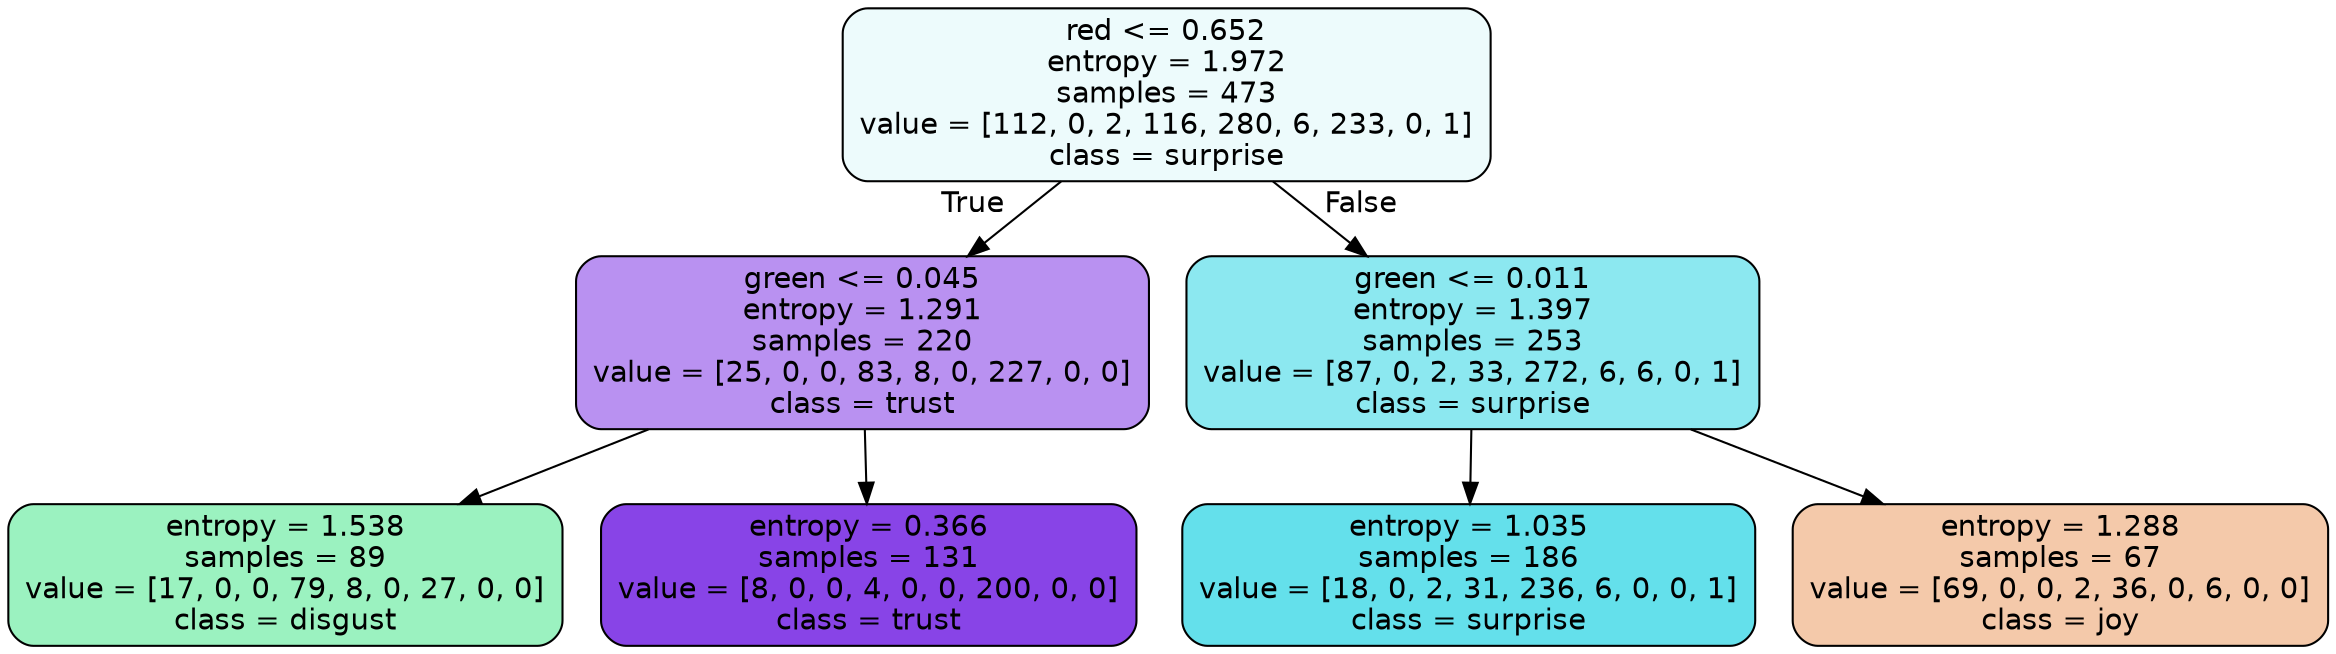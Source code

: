 digraph Tree {
node [shape=box, style="filled, rounded", color="black", fontname=helvetica] ;
edge [fontname=helvetica] ;
0 [label="red <= 0.652\nentropy = 1.972\nsamples = 473\nvalue = [112, 0, 2, 116, 280, 6, 233, 0, 1]\nclass = surprise", fillcolor="#39d7e517"] ;
1 [label="green <= 0.045\nentropy = 1.291\nsamples = 220\nvalue = [25, 0, 0, 83, 8, 0, 227, 0, 0]\nclass = trust", fillcolor="#8139e58d"] ;
0 -> 1 [labeldistance=2.5, labelangle=45, headlabel="True"] ;
2 [label="entropy = 1.538\nsamples = 89\nvalue = [17, 0, 0, 79, 8, 0, 27, 0, 0]\nclass = disgust", fillcolor="#39e58180"] ;
1 -> 2 ;
3 [label="entropy = 0.366\nsamples = 131\nvalue = [8, 0, 0, 4, 0, 0, 200, 0, 0]\nclass = trust", fillcolor="#8139e5f0"] ;
1 -> 3 ;
4 [label="green <= 0.011\nentropy = 1.397\nsamples = 253\nvalue = [87, 0, 2, 33, 272, 6, 6, 0, 1]\nclass = surprise", fillcolor="#39d7e593"] ;
0 -> 4 [labeldistance=2.5, labelangle=-45, headlabel="False"] ;
5 [label="entropy = 1.035\nsamples = 186\nvalue = [18, 0, 2, 31, 236, 6, 0, 0, 1]\nclass = surprise", fillcolor="#39d7e5c7"] ;
4 -> 5 ;
6 [label="entropy = 1.288\nsamples = 67\nvalue = [69, 0, 0, 2, 36, 0, 6, 0, 0]\nclass = joy", fillcolor="#e581396d"] ;
4 -> 6 ;
}